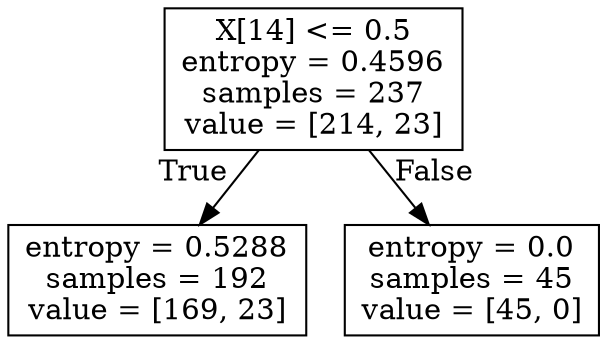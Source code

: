 digraph Tree {
node [shape=box] ;
0 [label="X[14] <= 0.5\nentropy = 0.4596\nsamples = 237\nvalue = [214, 23]"] ;
1 [label="entropy = 0.5288\nsamples = 192\nvalue = [169, 23]"] ;
0 -> 1 [labeldistance=2.5, labelangle=45, headlabel="True"] ;
2 [label="entropy = 0.0\nsamples = 45\nvalue = [45, 0]"] ;
0 -> 2 [labeldistance=2.5, labelangle=-45, headlabel="False"] ;
}